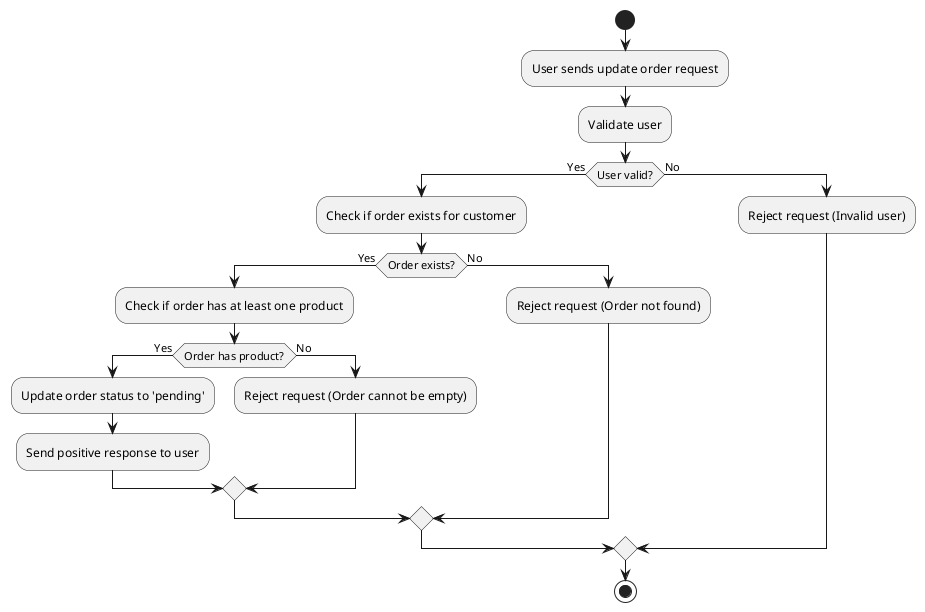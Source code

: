@startuml
start

:User sends update order request;

:Validate user;
if (User valid?) then (Yes)
    :Check if order exists for customer;
    if (Order exists?) then (Yes)
        :Check if order has at least one product;
        if (Order has product?) then (Yes)
            :Update order status to 'pending';
            :Send positive response to user;
        else (No)
            :Reject request (Order cannot be empty);
        endif
    else (No)
        :Reject request (Order not found);
    endif
else (No)
    :Reject request (Invalid user);
endif

stop
@enduml
